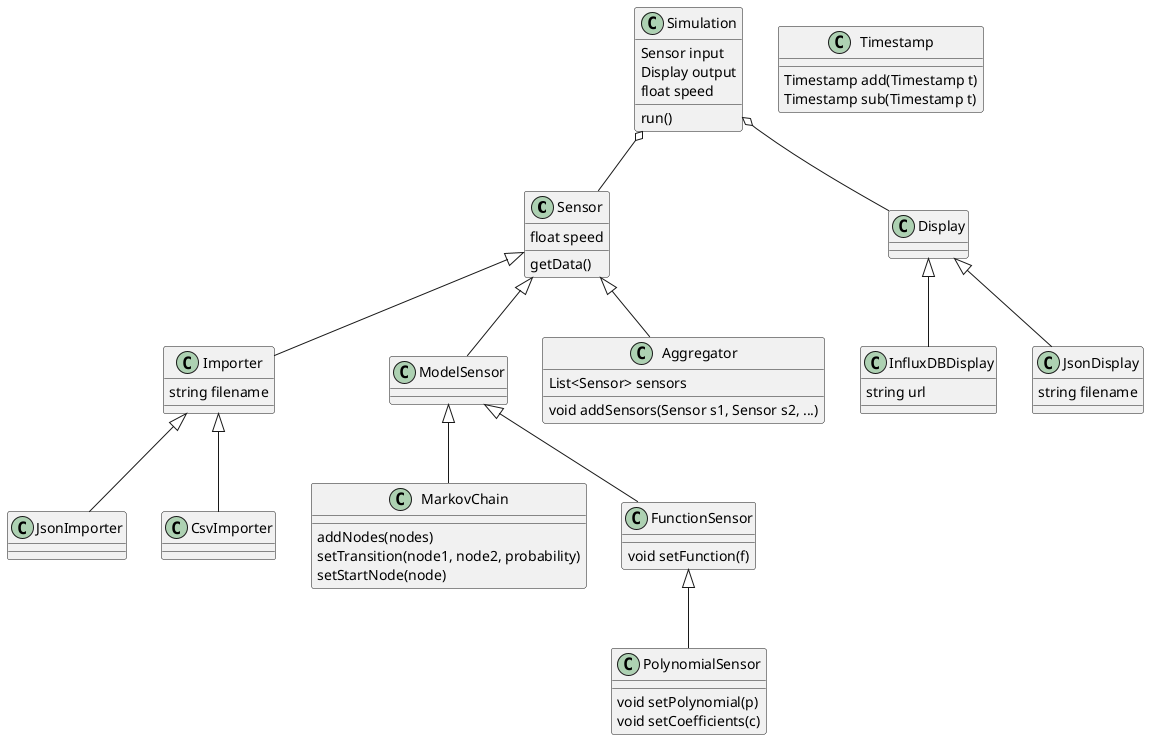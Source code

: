 @startuml
Sensor <|-- Importer
Sensor <|-- ModelSensor
Sensor <|-- Aggregator

ModelSensor <|-- MarkovChain
ModelSensor <|-- FunctionSensor

FunctionSensor <|-- PolynomialSensor

Simulation o-- Sensor
Simulation o-- Display

Display <|-- InfluxDBDisplay
Display <|-- JsonDisplay

Importer <|-- JsonImporter
Importer <|-- CsvImporter

Timestamp : Timestamp add(Timestamp t)
Timestamp : Timestamp sub(Timestamp t)

Simulation : run()
Simulation : Sensor input
Simulation : Display output
Simulation : float speed


Sensor : float speed
Sensor : getData()

Importer : string filename

MarkovChain : addNodes(nodes)
MarkovChain : setTransition(node1, node2, probability)
MarkovChain : setStartNode(node)

FunctionSensor : void setFunction(f)

PolynomialSensor : void setPolynomial(p)
PolynomialSensor : void setCoefficients(c)

Aggregator : List<Sensor> sensors
Aggregator : void addSensors(Sensor s1, Sensor s2, ...)



InfluxDBDisplay : string url

JsonDisplay : string filename


@enduml
